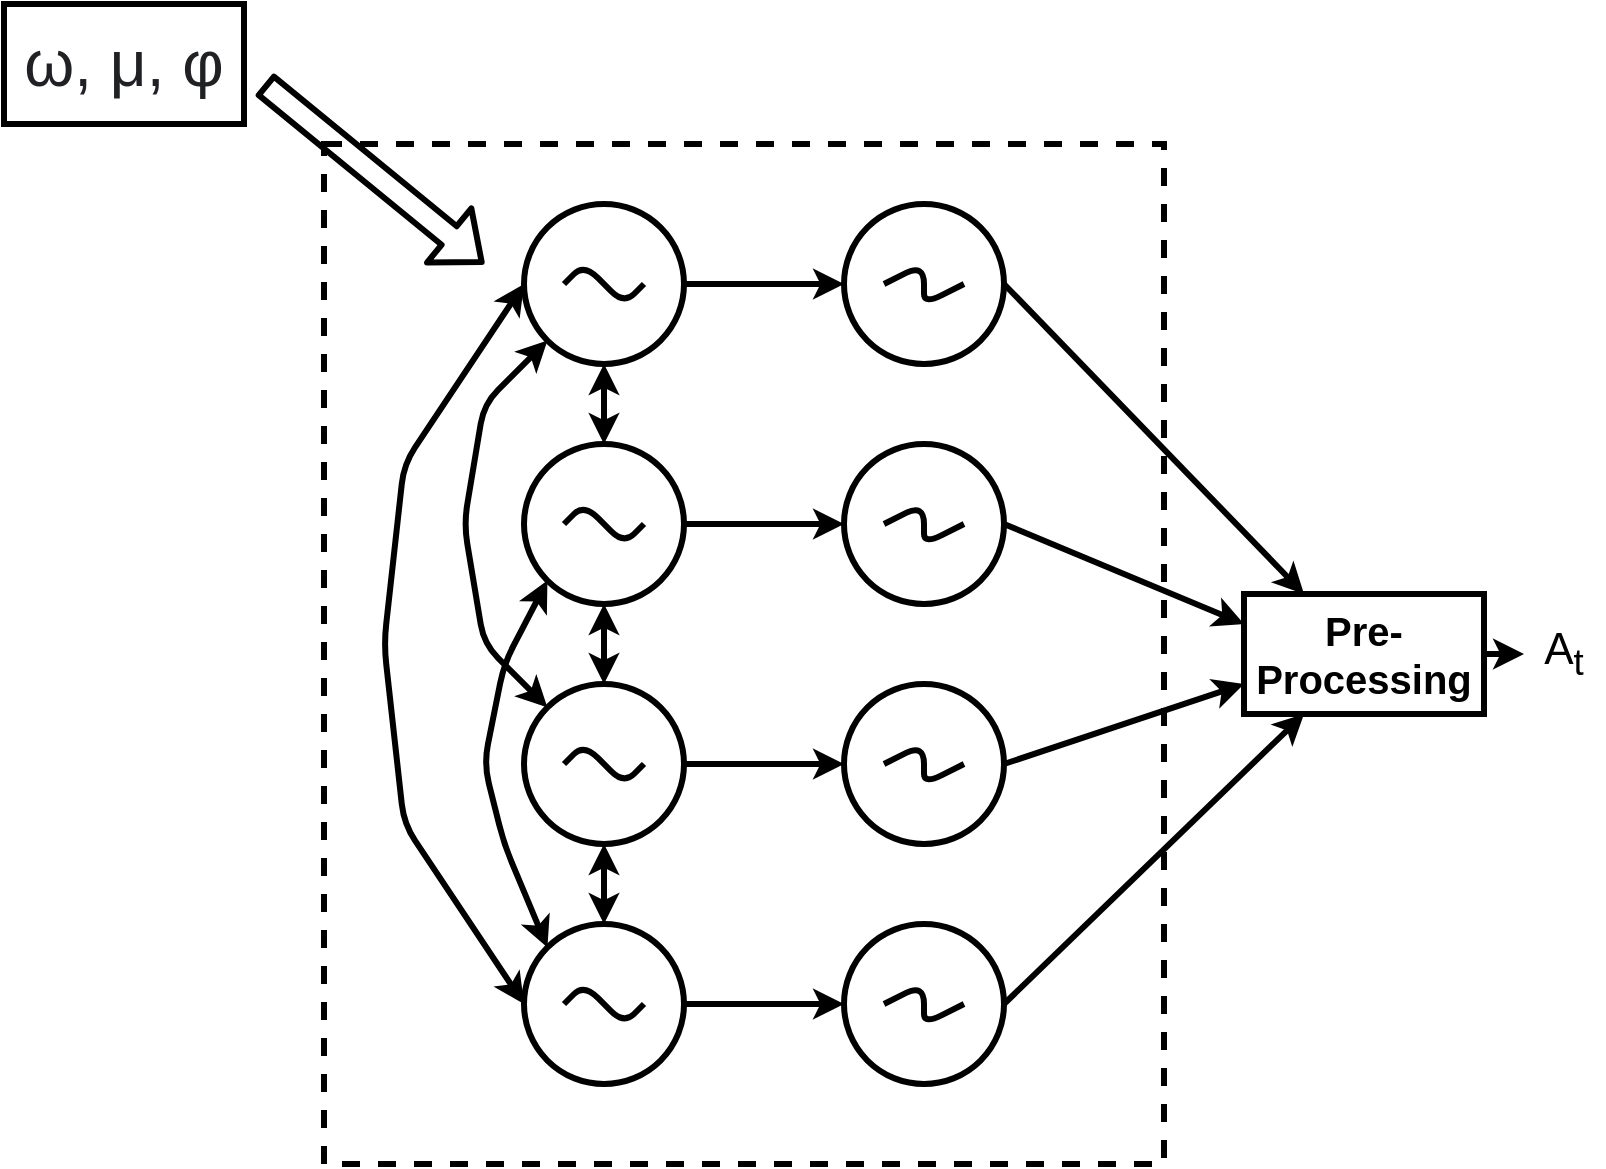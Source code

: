 <mxfile version="14.9.6" type="device"><diagram id="2IZ63mfPblFJtyLMs654" name="Page-1"><mxGraphModel dx="2719" dy="1450" grid="1" gridSize="10" guides="1" tooltips="1" connect="1" arrows="1" fold="1" page="1" pageScale="1" pageWidth="827" pageHeight="1169" math="0" shadow="0"><root><mxCell id="0"/><mxCell id="1" parent="0"/><mxCell id="OPrEbr-O0UT7fH-VYG9_-34" value="" style="rounded=0;whiteSpace=wrap;html=1;dashed=1;strokeWidth=3;" vertex="1" parent="1"><mxGeometry x="140" y="210" width="420" height="510" as="geometry"/></mxCell><mxCell id="OPrEbr-O0UT7fH-VYG9_-1" value="" style="ellipse;whiteSpace=wrap;html=1;aspect=fixed;strokeWidth=3;" vertex="1" parent="1"><mxGeometry x="400" y="240" width="80" height="80" as="geometry"/></mxCell><mxCell id="OPrEbr-O0UT7fH-VYG9_-2" value="" style="ellipse;whiteSpace=wrap;html=1;aspect=fixed;strokeWidth=3;" vertex="1" parent="1"><mxGeometry x="400" y="360" width="80" height="80" as="geometry"/></mxCell><mxCell id="OPrEbr-O0UT7fH-VYG9_-3" value="" style="ellipse;whiteSpace=wrap;html=1;aspect=fixed;strokeWidth=3;" vertex="1" parent="1"><mxGeometry x="400" y="480" width="80" height="80" as="geometry"/></mxCell><mxCell id="OPrEbr-O0UT7fH-VYG9_-4" value="" style="ellipse;whiteSpace=wrap;html=1;aspect=fixed;strokeWidth=3;" vertex="1" parent="1"><mxGeometry x="400" y="600" width="80" height="80" as="geometry"/></mxCell><mxCell id="OPrEbr-O0UT7fH-VYG9_-17" value="" style="edgeStyle=orthogonalEdgeStyle;rounded=0;orthogonalLoop=1;jettySize=auto;html=1;strokeWidth=3;" edge="1" parent="1" source="OPrEbr-O0UT7fH-VYG9_-5" target="OPrEbr-O0UT7fH-VYG9_-1"><mxGeometry relative="1" as="geometry"/></mxCell><mxCell id="OPrEbr-O0UT7fH-VYG9_-5" value="" style="ellipse;whiteSpace=wrap;html=1;aspect=fixed;strokeWidth=3;" vertex="1" parent="1"><mxGeometry x="240" y="240" width="80" height="80" as="geometry"/></mxCell><mxCell id="OPrEbr-O0UT7fH-VYG9_-18" value="" style="edgeStyle=orthogonalEdgeStyle;rounded=0;orthogonalLoop=1;jettySize=auto;html=1;strokeWidth=3;" edge="1" parent="1" source="OPrEbr-O0UT7fH-VYG9_-6" target="OPrEbr-O0UT7fH-VYG9_-2"><mxGeometry relative="1" as="geometry"/></mxCell><mxCell id="OPrEbr-O0UT7fH-VYG9_-6" value="" style="ellipse;whiteSpace=wrap;html=1;aspect=fixed;strokeWidth=3;" vertex="1" parent="1"><mxGeometry x="240" y="360" width="80" height="80" as="geometry"/></mxCell><mxCell id="OPrEbr-O0UT7fH-VYG9_-19" value="" style="edgeStyle=orthogonalEdgeStyle;rounded=0;orthogonalLoop=1;jettySize=auto;html=1;strokeWidth=3;" edge="1" parent="1" source="OPrEbr-O0UT7fH-VYG9_-7" target="OPrEbr-O0UT7fH-VYG9_-3"><mxGeometry relative="1" as="geometry"/></mxCell><mxCell id="OPrEbr-O0UT7fH-VYG9_-7" value="" style="ellipse;whiteSpace=wrap;html=1;aspect=fixed;strokeWidth=3;" vertex="1" parent="1"><mxGeometry x="240" y="480" width="80" height="80" as="geometry"/></mxCell><mxCell id="OPrEbr-O0UT7fH-VYG9_-20" value="" style="edgeStyle=orthogonalEdgeStyle;rounded=0;orthogonalLoop=1;jettySize=auto;html=1;strokeWidth=3;" edge="1" parent="1" source="OPrEbr-O0UT7fH-VYG9_-8" target="OPrEbr-O0UT7fH-VYG9_-4"><mxGeometry relative="1" as="geometry"/></mxCell><mxCell id="OPrEbr-O0UT7fH-VYG9_-8" value="" style="ellipse;whiteSpace=wrap;html=1;aspect=fixed;strokeWidth=3;" vertex="1" parent="1"><mxGeometry x="240" y="600" width="80" height="80" as="geometry"/></mxCell><mxCell id="OPrEbr-O0UT7fH-VYG9_-9" value="" style="endArrow=classic;startArrow=classic;html=1;exitX=0.5;exitY=1;exitDx=0;exitDy=0;entryX=0.5;entryY=0;entryDx=0;entryDy=0;strokeWidth=3;" edge="1" parent="1" source="OPrEbr-O0UT7fH-VYG9_-5" target="OPrEbr-O0UT7fH-VYG9_-6"><mxGeometry width="50" height="50" relative="1" as="geometry"><mxPoint x="390" y="570" as="sourcePoint"/><mxPoint x="440" y="520" as="targetPoint"/></mxGeometry></mxCell><mxCell id="OPrEbr-O0UT7fH-VYG9_-11" value="" style="endArrow=classic;startArrow=classic;html=1;exitX=0.5;exitY=1;exitDx=0;exitDy=0;entryX=0.5;entryY=0;entryDx=0;entryDy=0;strokeWidth=3;" edge="1" parent="1" source="OPrEbr-O0UT7fH-VYG9_-6" target="OPrEbr-O0UT7fH-VYG9_-7"><mxGeometry width="50" height="50" relative="1" as="geometry"><mxPoint x="390" y="570" as="sourcePoint"/><mxPoint x="440" y="520" as="targetPoint"/></mxGeometry></mxCell><mxCell id="OPrEbr-O0UT7fH-VYG9_-12" value="" style="endArrow=classic;startArrow=classic;html=1;exitX=0.5;exitY=1;exitDx=0;exitDy=0;entryX=0.5;entryY=0;entryDx=0;entryDy=0;strokeWidth=3;" edge="1" parent="1" source="OPrEbr-O0UT7fH-VYG9_-7" target="OPrEbr-O0UT7fH-VYG9_-8"><mxGeometry width="50" height="50" relative="1" as="geometry"><mxPoint x="340" y="520" as="sourcePoint"/><mxPoint x="390" y="470" as="targetPoint"/></mxGeometry></mxCell><mxCell id="OPrEbr-O0UT7fH-VYG9_-13" value="" style="endArrow=classic;startArrow=classic;html=1;entryX=0;entryY=1;entryDx=0;entryDy=0;exitX=0;exitY=0;exitDx=0;exitDy=0;strokeWidth=3;" edge="1" parent="1" source="OPrEbr-O0UT7fH-VYG9_-7" target="OPrEbr-O0UT7fH-VYG9_-5"><mxGeometry width="50" height="50" relative="1" as="geometry"><mxPoint x="340" y="520" as="sourcePoint"/><mxPoint x="390" y="470" as="targetPoint"/><Array as="points"><mxPoint x="220" y="460"/><mxPoint x="210" y="400"/><mxPoint x="220" y="340"/></Array></mxGeometry></mxCell><mxCell id="OPrEbr-O0UT7fH-VYG9_-14" value="" style="endArrow=classic;startArrow=classic;html=1;entryX=0;entryY=0.5;entryDx=0;entryDy=0;exitX=0;exitY=0.5;exitDx=0;exitDy=0;strokeWidth=3;" edge="1" parent="1" source="OPrEbr-O0UT7fH-VYG9_-8" target="OPrEbr-O0UT7fH-VYG9_-5"><mxGeometry width="50" height="50" relative="1" as="geometry"><mxPoint x="340" y="520" as="sourcePoint"/><mxPoint x="390" y="470" as="targetPoint"/><Array as="points"><mxPoint x="180" y="550"/><mxPoint x="170" y="460"/><mxPoint x="180" y="370"/></Array></mxGeometry></mxCell><mxCell id="OPrEbr-O0UT7fH-VYG9_-15" value="" style="endArrow=classic;startArrow=classic;html=1;exitX=0;exitY=1;exitDx=0;exitDy=0;entryX=0;entryY=0;entryDx=0;entryDy=0;strokeWidth=3;" edge="1" parent="1" source="OPrEbr-O0UT7fH-VYG9_-6" target="OPrEbr-O0UT7fH-VYG9_-8"><mxGeometry width="50" height="50" relative="1" as="geometry"><mxPoint x="340" y="520" as="sourcePoint"/><mxPoint x="390" y="470" as="targetPoint"/><Array as="points"><mxPoint x="230" y="470"/><mxPoint x="220" y="520"/><mxPoint x="230" y="560"/></Array></mxGeometry></mxCell><mxCell id="OPrEbr-O0UT7fH-VYG9_-21" value="" style="endArrow=none;html=1;strokeWidth=3;" edge="1" parent="1"><mxGeometry width="50" height="50" relative="1" as="geometry"><mxPoint x="420" y="400" as="sourcePoint"/><mxPoint x="460" y="400" as="targetPoint"/><Array as="points"><mxPoint x="440" y="390"/><mxPoint x="440" y="410"/></Array></mxGeometry></mxCell><mxCell id="OPrEbr-O0UT7fH-VYG9_-22" value="" style="endArrow=none;html=1;strokeWidth=3;" edge="1" parent="1"><mxGeometry width="50" height="50" relative="1" as="geometry"><mxPoint x="420" y="280" as="sourcePoint"/><mxPoint x="460" y="280" as="targetPoint"/><Array as="points"><mxPoint x="440" y="270"/><mxPoint x="440" y="290"/></Array></mxGeometry></mxCell><mxCell id="OPrEbr-O0UT7fH-VYG9_-23" value="" style="endArrow=none;html=1;strokeWidth=3;" edge="1" parent="1"><mxGeometry width="50" height="50" relative="1" as="geometry"><mxPoint x="420" y="520" as="sourcePoint"/><mxPoint x="460" y="520" as="targetPoint"/><Array as="points"><mxPoint x="440" y="510"/><mxPoint x="440" y="530"/></Array></mxGeometry></mxCell><mxCell id="OPrEbr-O0UT7fH-VYG9_-24" value="" style="endArrow=none;html=1;strokeWidth=3;" edge="1" parent="1"><mxGeometry width="50" height="50" relative="1" as="geometry"><mxPoint x="420" y="640" as="sourcePoint"/><mxPoint x="460" y="640" as="targetPoint"/><Array as="points"><mxPoint x="440" y="630"/><mxPoint x="440" y="650"/></Array></mxGeometry></mxCell><mxCell id="OPrEbr-O0UT7fH-VYG9_-25" value="" style="endArrow=none;html=1;strokeWidth=3;" edge="1" parent="1"><mxGeometry width="50" height="50" relative="1" as="geometry"><mxPoint x="260" y="400" as="sourcePoint"/><mxPoint x="300" y="400" as="targetPoint"/><Array as="points"><mxPoint x="270" y="390"/><mxPoint x="290" y="410"/></Array></mxGeometry></mxCell><mxCell id="OPrEbr-O0UT7fH-VYG9_-26" value="" style="endArrow=none;html=1;strokeWidth=3;" edge="1" parent="1"><mxGeometry width="50" height="50" relative="1" as="geometry"><mxPoint x="260" y="280" as="sourcePoint"/><mxPoint x="300" y="280" as="targetPoint"/><Array as="points"><mxPoint x="270" y="270"/><mxPoint x="290" y="290"/></Array></mxGeometry></mxCell><mxCell id="OPrEbr-O0UT7fH-VYG9_-27" value="" style="endArrow=none;html=1;strokeWidth=3;" edge="1" parent="1"><mxGeometry width="50" height="50" relative="1" as="geometry"><mxPoint x="260" y="520" as="sourcePoint"/><mxPoint x="300" y="520" as="targetPoint"/><Array as="points"><mxPoint x="270" y="510"/><mxPoint x="290" y="530"/></Array></mxGeometry></mxCell><mxCell id="OPrEbr-O0UT7fH-VYG9_-28" value="" style="endArrow=none;html=1;strokeWidth=3;" edge="1" parent="1"><mxGeometry width="50" height="50" relative="1" as="geometry"><mxPoint x="260" y="640" as="sourcePoint"/><mxPoint x="300" y="640" as="targetPoint"/><Array as="points"><mxPoint x="270" y="630"/><mxPoint x="290" y="650"/></Array></mxGeometry></mxCell><mxCell id="OPrEbr-O0UT7fH-VYG9_-29" value="" style="endArrow=classic;html=1;exitX=1;exitY=0.5;exitDx=0;exitDy=0;entryX=0.25;entryY=0;entryDx=0;entryDy=0;strokeWidth=3;" edge="1" parent="1" source="OPrEbr-O0UT7fH-VYG9_-1" target="OPrEbr-O0UT7fH-VYG9_-37"><mxGeometry width="50" height="50" relative="1" as="geometry"><mxPoint x="320" y="420" as="sourcePoint"/><mxPoint x="600" y="280" as="targetPoint"/></mxGeometry></mxCell><mxCell id="OPrEbr-O0UT7fH-VYG9_-30" value="" style="endArrow=classic;html=1;exitX=1;exitY=0.5;exitDx=0;exitDy=0;entryX=0;entryY=0.25;entryDx=0;entryDy=0;strokeWidth=3;" edge="1" parent="1" source="OPrEbr-O0UT7fH-VYG9_-2" target="OPrEbr-O0UT7fH-VYG9_-37"><mxGeometry width="50" height="50" relative="1" as="geometry"><mxPoint x="320" y="420" as="sourcePoint"/><mxPoint x="580" y="443" as="targetPoint"/></mxGeometry></mxCell><mxCell id="OPrEbr-O0UT7fH-VYG9_-31" value="" style="endArrow=classic;html=1;entryX=0;entryY=0.75;entryDx=0;entryDy=0;strokeWidth=3;" edge="1" parent="1" target="OPrEbr-O0UT7fH-VYG9_-37"><mxGeometry width="50" height="50" relative="1" as="geometry"><mxPoint x="480" y="520" as="sourcePoint"/><mxPoint x="600" y="520" as="targetPoint"/></mxGeometry></mxCell><mxCell id="OPrEbr-O0UT7fH-VYG9_-32" value="" style="endArrow=classic;html=1;exitX=1;exitY=0.5;exitDx=0;exitDy=0;entryX=0.25;entryY=1;entryDx=0;entryDy=0;strokeWidth=3;" edge="1" parent="1" source="OPrEbr-O0UT7fH-VYG9_-4" target="OPrEbr-O0UT7fH-VYG9_-37"><mxGeometry width="50" height="50" relative="1" as="geometry"><mxPoint x="320" y="550" as="sourcePoint"/><mxPoint x="600" y="640" as="targetPoint"/></mxGeometry></mxCell><mxCell id="OPrEbr-O0UT7fH-VYG9_-33" value="" style="shape=flexArrow;endArrow=classic;html=1;strokeWidth=3;" edge="1" parent="1"><mxGeometry width="50" height="50" relative="1" as="geometry"><mxPoint x="110" y="180" as="sourcePoint"/><mxPoint x="220" y="270" as="targetPoint"/><Array as="points"/></mxGeometry></mxCell><mxCell id="OPrEbr-O0UT7fH-VYG9_-36" value="&lt;font style=&quot;font-size: 32px&quot;&gt;&lt;font style=&quot;font-size: 32px&quot;&gt;&lt;span style=&quot;color: rgb(32 , 33 , 36) ; font-family: &amp;#34;arial&amp;#34; , sans-serif ; text-align: left ; background-color: rgb(255 , 255 , 255)&quot;&gt;ω,&amp;nbsp;&lt;/span&gt;&lt;span style=&quot;color: rgb(32 , 33 , 36) ; font-family: &amp;#34;google sans&amp;#34; , &amp;#34;arial&amp;#34; , sans-serif ; text-align: left ; background-color: rgb(255 , 255 , 255)&quot;&gt;μ,&amp;nbsp;&lt;/span&gt;&lt;/font&gt;&lt;span style=&quot;color: rgb(32 , 33 , 36) ; font-family: &amp;#34;arial&amp;#34; , sans-serif ; text-align: left ; background-color: rgb(255 , 255 , 255)&quot;&gt;φ&lt;/span&gt;&lt;/font&gt;" style="rounded=0;whiteSpace=wrap;html=1;strokeWidth=3;" vertex="1" parent="1"><mxGeometry x="-20" y="140" width="120" height="60" as="geometry"/></mxCell><mxCell id="OPrEbr-O0UT7fH-VYG9_-37" value="&lt;font style=&quot;font-size: 20px&quot;&gt;&lt;b&gt;Pre-Processing&lt;/b&gt;&lt;/font&gt;" style="rounded=0;whiteSpace=wrap;html=1;strokeWidth=3;" vertex="1" parent="1"><mxGeometry x="600" y="435" width="120" height="60" as="geometry"/></mxCell><mxCell id="OPrEbr-O0UT7fH-VYG9_-38" value="" style="endArrow=classic;html=1;exitX=1;exitY=0.5;exitDx=0;exitDy=0;strokeWidth=3;" edge="1" parent="1" source="OPrEbr-O0UT7fH-VYG9_-37" target="OPrEbr-O0UT7fH-VYG9_-39"><mxGeometry width="50" height="50" relative="1" as="geometry"><mxPoint x="390" y="530" as="sourcePoint"/><mxPoint x="760" y="465" as="targetPoint"/></mxGeometry></mxCell><mxCell id="OPrEbr-O0UT7fH-VYG9_-39" value="&lt;font style=&quot;font-size: 22px&quot;&gt;A&lt;sub&gt;t&lt;/sub&gt;&lt;/font&gt;" style="text;html=1;strokeColor=none;fillColor=none;align=center;verticalAlign=middle;whiteSpace=wrap;rounded=0;strokeWidth=3;" vertex="1" parent="1"><mxGeometry x="740" y="455" width="40" height="20" as="geometry"/></mxCell></root></mxGraphModel></diagram></mxfile>